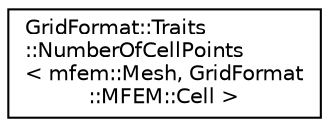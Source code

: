 digraph "Graphical Class Hierarchy"
{
 // LATEX_PDF_SIZE
  edge [fontname="Helvetica",fontsize="10",labelfontname="Helvetica",labelfontsize="10"];
  node [fontname="Helvetica",fontsize="10",shape=record];
  rankdir="LR";
  Node0 [label="GridFormat::Traits\l::NumberOfCellPoints\l\< mfem::Mesh, GridFormat\l::MFEM::Cell \>",height=0.2,width=0.4,color="black", fillcolor="white", style="filled",URL="$structGridFormat_1_1Traits_1_1NumberOfCellPoints_3_01mfem_1_1Mesh_00_01GridFormat_1_1MFEM_1_1Cell_01_4.html",tooltip=" "];
}
